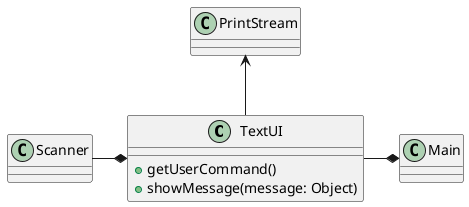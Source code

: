 @startuml
Class TextUI{
    + getUserCommand()
    + showMessage(message: Object)
}
Scanner -* TextUI
PrintStream <-- TextUI
TextUI -* Main
@enduml